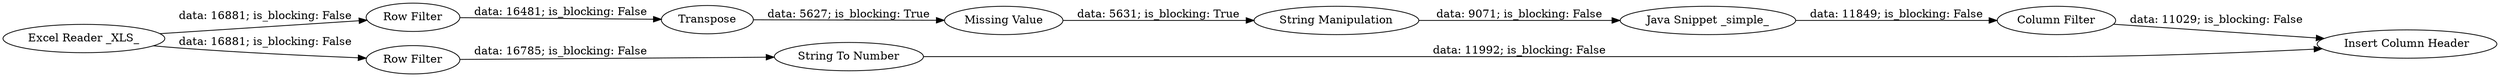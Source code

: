 digraph {
	"-1360176139497026411_6" [label="Missing Value"]
	"-1360176139497026411_11" [label="String To Number"]
	"-1360176139497026411_3" [label="Row Filter"]
	"-1360176139497026411_1" [label="Excel Reader _XLS_"]
	"-1360176139497026411_10" [label="Java Snippet _simple_"]
	"-1360176139497026411_7" [label="String Manipulation"]
	"-1360176139497026411_5" [label=Transpose]
	"-1360176139497026411_9" [label="Column Filter"]
	"-1360176139497026411_8" [label="Insert Column Header"]
	"-1360176139497026411_4" [label="Row Filter"]
	"-1360176139497026411_1" -> "-1360176139497026411_3" [label="data: 16881; is_blocking: False"]
	"-1360176139497026411_7" -> "-1360176139497026411_10" [label="data: 9071; is_blocking: False"]
	"-1360176139497026411_1" -> "-1360176139497026411_4" [label="data: 16881; is_blocking: False"]
	"-1360176139497026411_5" -> "-1360176139497026411_6" [label="data: 5627; is_blocking: True"]
	"-1360176139497026411_4" -> "-1360176139497026411_11" [label="data: 16785; is_blocking: False"]
	"-1360176139497026411_11" -> "-1360176139497026411_8" [label="data: 11992; is_blocking: False"]
	"-1360176139497026411_6" -> "-1360176139497026411_7" [label="data: 5631; is_blocking: True"]
	"-1360176139497026411_9" -> "-1360176139497026411_8" [label="data: 11029; is_blocking: False"]
	"-1360176139497026411_3" -> "-1360176139497026411_5" [label="data: 16481; is_blocking: False"]
	"-1360176139497026411_10" -> "-1360176139497026411_9" [label="data: 11849; is_blocking: False"]
	rankdir=LR
}
